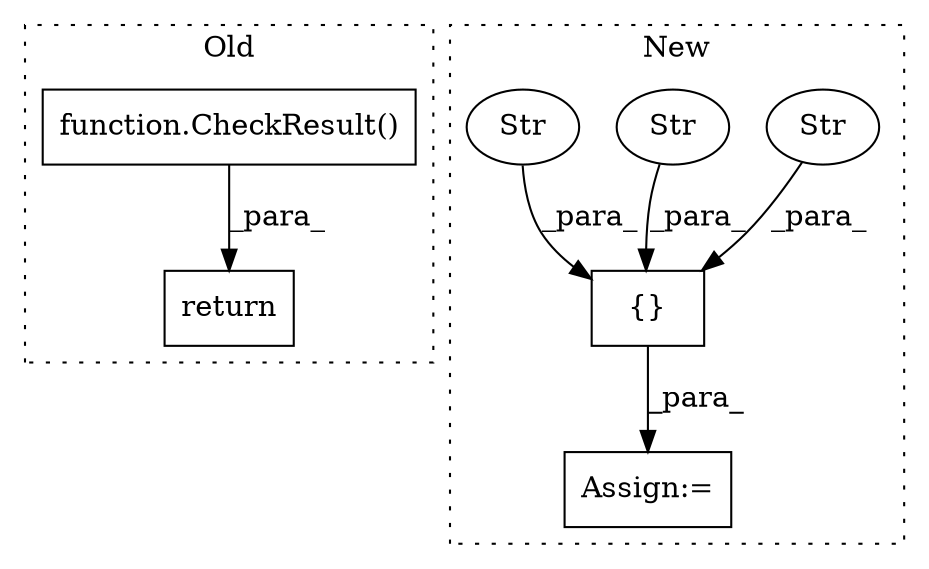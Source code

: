 digraph G {
subgraph cluster0 {
1 [label="function.CheckResult()" a="75" s="5100,5124" l="12,1" shape="box"];
3 [label="return" a="93" s="5093" l="7" shape="box"];
label = "Old";
style="dotted";
}
subgraph cluster1 {
2 [label="{}" a="59" s="11489,11525" l="1,0" shape="box"];
4 [label="Assign:=" a="68" s="11486" l="3" shape="box"];
5 [label="Str" a="66" s="11512" l="13" shape="ellipse"];
6 [label="Str" a="66" s="11501" l="9" shape="ellipse"];
7 [label="Str" a="66" s="11490" l="9" shape="ellipse"];
label = "New";
style="dotted";
}
1 -> 3 [label="_para_"];
2 -> 4 [label="_para_"];
5 -> 2 [label="_para_"];
6 -> 2 [label="_para_"];
7 -> 2 [label="_para_"];
}